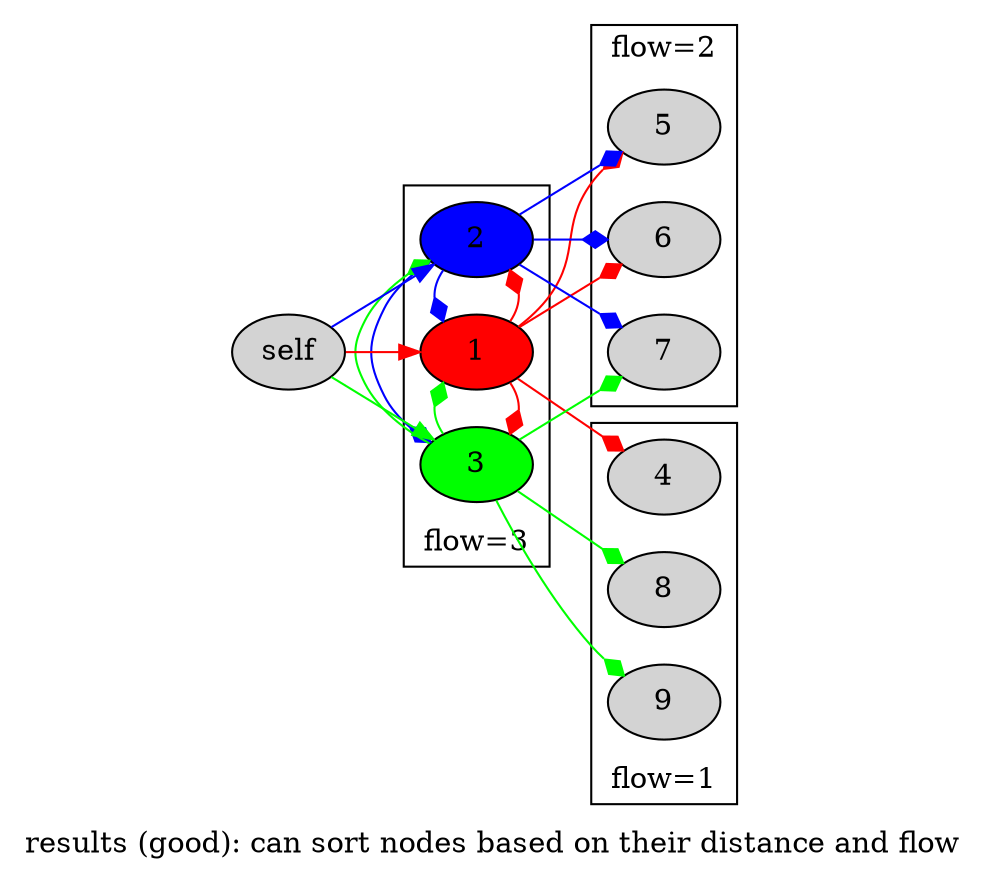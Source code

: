 digraph {
  label = "results (good): can sort nodes based on their distance and flow";
  rankdir = LR;
  node [style=filled];
  edge [color=gray];
  subgraph cluster_F3 {
    label="flow=3"
    labelloc="b"
    subgraph {
      rank=same
      1,2,3
    }
  }
  self -> 1 [color=red];
  1 [fillcolor=red];

  self -> 2 [color=blue];
  2 [fillcolor=blue];

  self -> 3 [color=green];
  3 [fillcolor=green];

  subgraph cluster_F2 {
    label="flow=2"
    5,6,7
  }
  subgraph cluster_F1 {
    label="flow=1"
    labelloc="b"
    4,8,9
  }

  1 -> 4,5,6 [color=red,arrowhead=diamond]
  1 -> 2,3 [weight=0,color=red,arrowhead=diamond]
  2 -> 5,6,7 [color=blue,arrowhead=diamond]
  2 -> 1,3 [weight=0,color=blue,arrowhead=diamond]
  3 -> 7,8,9 [color=green,arrowhead=diamond]
  3 -> 1,2 [weight=0,color=green,arrowhead=diamond]
}
